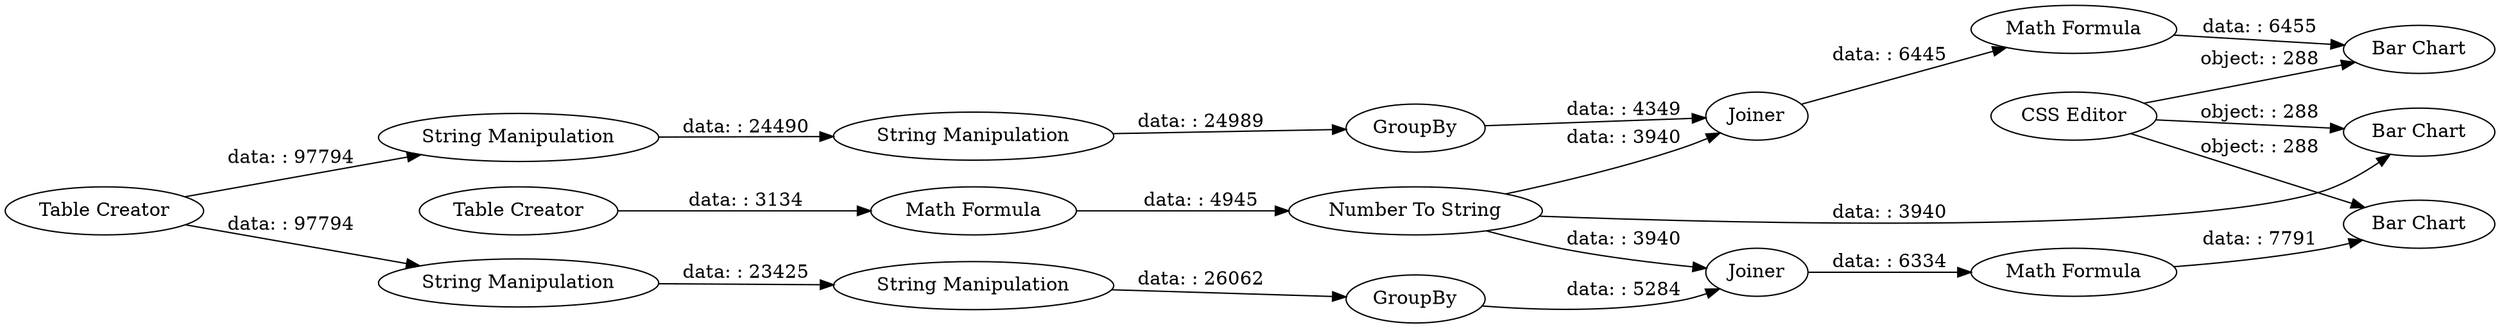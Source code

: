 digraph {
	"3683032378584343211_32" [label="Math Formula"]
	"3683032378584343211_1" [label="Table Creator"]
	"-1401883190766119383_12" [label=GroupBy]
	"-1537537487649000396_30" [label="String Manipulation"]
	"3683032378584343211_37" [label="Bar Chart"]
	"3683032378584343211_20" [label="Bar Chart"]
	"-1401883190766119383_13" [label="String Manipulation"]
	"3683032378584343211_25" [label="Bar Chart"]
	"-7333820611706999526_21" [label="Math Formula"]
	"3683032378584343211_33" [label="CSS Editor"]
	"3683032378584343211_19" [label=Joiner]
	"3683032378584343211_31" [label="Math Formula"]
	"-1401883190766119383_15" [label="String Manipulation"]
	"-7333820611706999526_22" [label="Number To String"]
	"3683032378584343211_29" [label=Joiner]
	"-7333820611706999526_17" [label="Table Creator"]
	"-1537537487649000396_28" [label=GroupBy]
	"-1537537487649000396_24" [label="String Manipulation"]
	"-1537537487649000396_30" -> "-1537537487649000396_28" [label="data: : 24989"]
	"-1537537487649000396_24" -> "-1537537487649000396_30" [label="data: : 24490"]
	"-1537537487649000396_28" -> "3683032378584343211_29" [label="data: : 4349"]
	"3683032378584343211_1" -> "-1537537487649000396_24" [label="data: : 97794"]
	"-1401883190766119383_12" -> "3683032378584343211_19" [label="data: : 5284"]
	"3683032378584343211_19" -> "3683032378584343211_31" [label="data: : 6334"]
	"-7333820611706999526_22" -> "3683032378584343211_37" [label="data: : 3940"]
	"3683032378584343211_32" -> "3683032378584343211_25" [label="data: : 6455"]
	"3683032378584343211_1" -> "-1401883190766119383_15" [label="data: : 97794"]
	"3683032378584343211_29" -> "3683032378584343211_32" [label="data: : 6445"]
	"3683032378584343211_33" -> "3683032378584343211_25" [label="object: : 288"]
	"-7333820611706999526_22" -> "3683032378584343211_19" [label="data: : 3940"]
	"-1401883190766119383_15" -> "-1401883190766119383_13" [label="data: : 23425"]
	"3683032378584343211_33" -> "3683032378584343211_37" [label="object: : 288"]
	"-1401883190766119383_13" -> "-1401883190766119383_12" [label="data: : 26062"]
	"-7333820611706999526_22" -> "3683032378584343211_29" [label="data: : 3940"]
	"-7333820611706999526_21" -> "-7333820611706999526_22" [label="data: : 4945"]
	"-7333820611706999526_17" -> "-7333820611706999526_21" [label="data: : 3134"]
	"3683032378584343211_31" -> "3683032378584343211_20" [label="data: : 7791"]
	"3683032378584343211_33" -> "3683032378584343211_20" [label="object: : 288"]
	rankdir=LR
}
